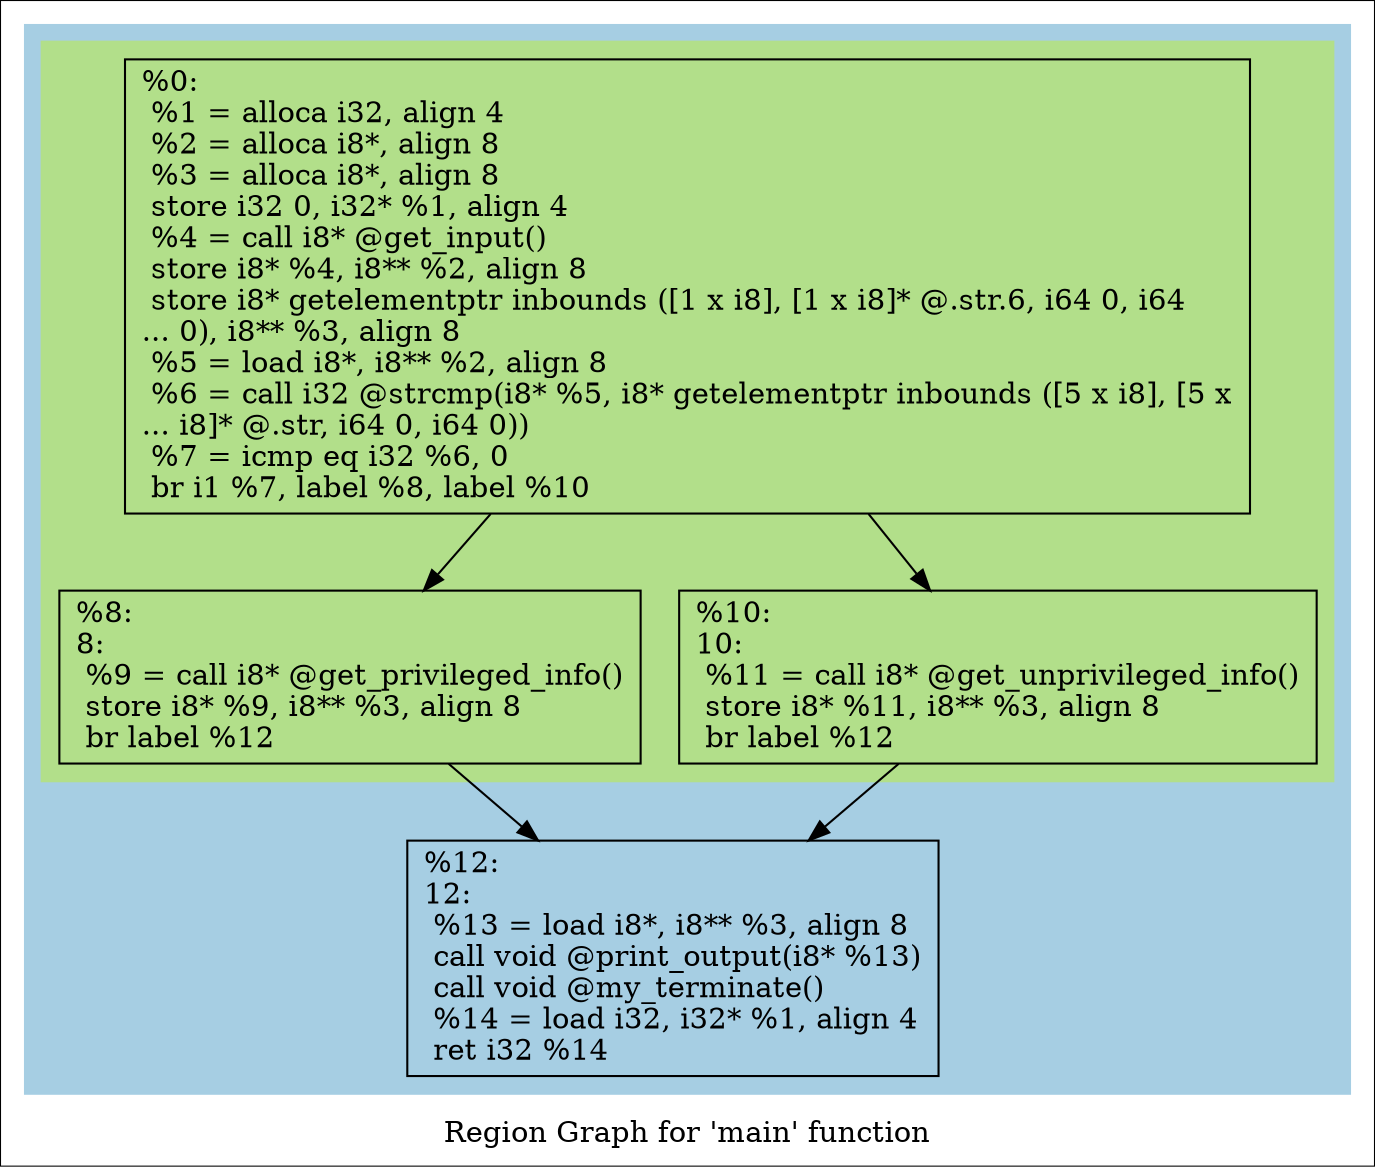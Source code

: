 digraph "Region Graph for 'main' function" {
	label="Region Graph for 'main' function";

	Node0x1900e40 [shape=record,label="{%0:\l  %1 = alloca i32, align 4\l  %2 = alloca i8*, align 8\l  %3 = alloca i8*, align 8\l  store i32 0, i32* %1, align 4\l  %4 = call i8* @get_input()\l  store i8* %4, i8** %2, align 8\l  store i8* getelementptr inbounds ([1 x i8], [1 x i8]* @.str.6, i64 0, i64\l... 0), i8** %3, align 8\l  %5 = load i8*, i8** %2, align 8\l  %6 = call i32 @strcmp(i8* %5, i8* getelementptr inbounds ([5 x i8], [5 x\l... i8]* @.str, i64 0, i64 0))\l  %7 = icmp eq i32 %6, 0\l  br i1 %7, label %8, label %10\l}"];
	Node0x1900e40 -> Node0x18fbed0;
	Node0x1900e40 -> Node0x18fbd60;
	Node0x18fbed0 [shape=record,label="{%8:\l8:                                                \l  %9 = call i8* @get_privileged_info()\l  store i8* %9, i8** %3, align 8\l  br label %12\l}"];
	Node0x18fbed0 -> Node0x18fc000;
	Node0x18fc000 [shape=record,label="{%12:\l12:                                               \l  %13 = load i8*, i8** %3, align 8\l  call void @print_output(i8* %13)\l  call void @my_terminate()\l  %14 = load i32, i32* %1, align 4\l  ret i32 %14\l}"];
	Node0x18fbd60 [shape=record,label="{%10:\l10:                                               \l  %11 = call i8* @get_unprivileged_info()\l  store i8* %11, i8** %3, align 8\l  br label %12\l}"];
	Node0x18fbd60 -> Node0x18fc000;
	colorscheme = "paired12"
        subgraph cluster_0x18fee30 {
          label = "";
          style = filled;
          color = 1
          subgraph cluster_0x1924760 {
            label = "";
            style = filled;
            color = 3
            Node0x1900e40;
            Node0x18fbed0;
            Node0x18fbd60;
          }
          Node0x18fc000;
        }
}
